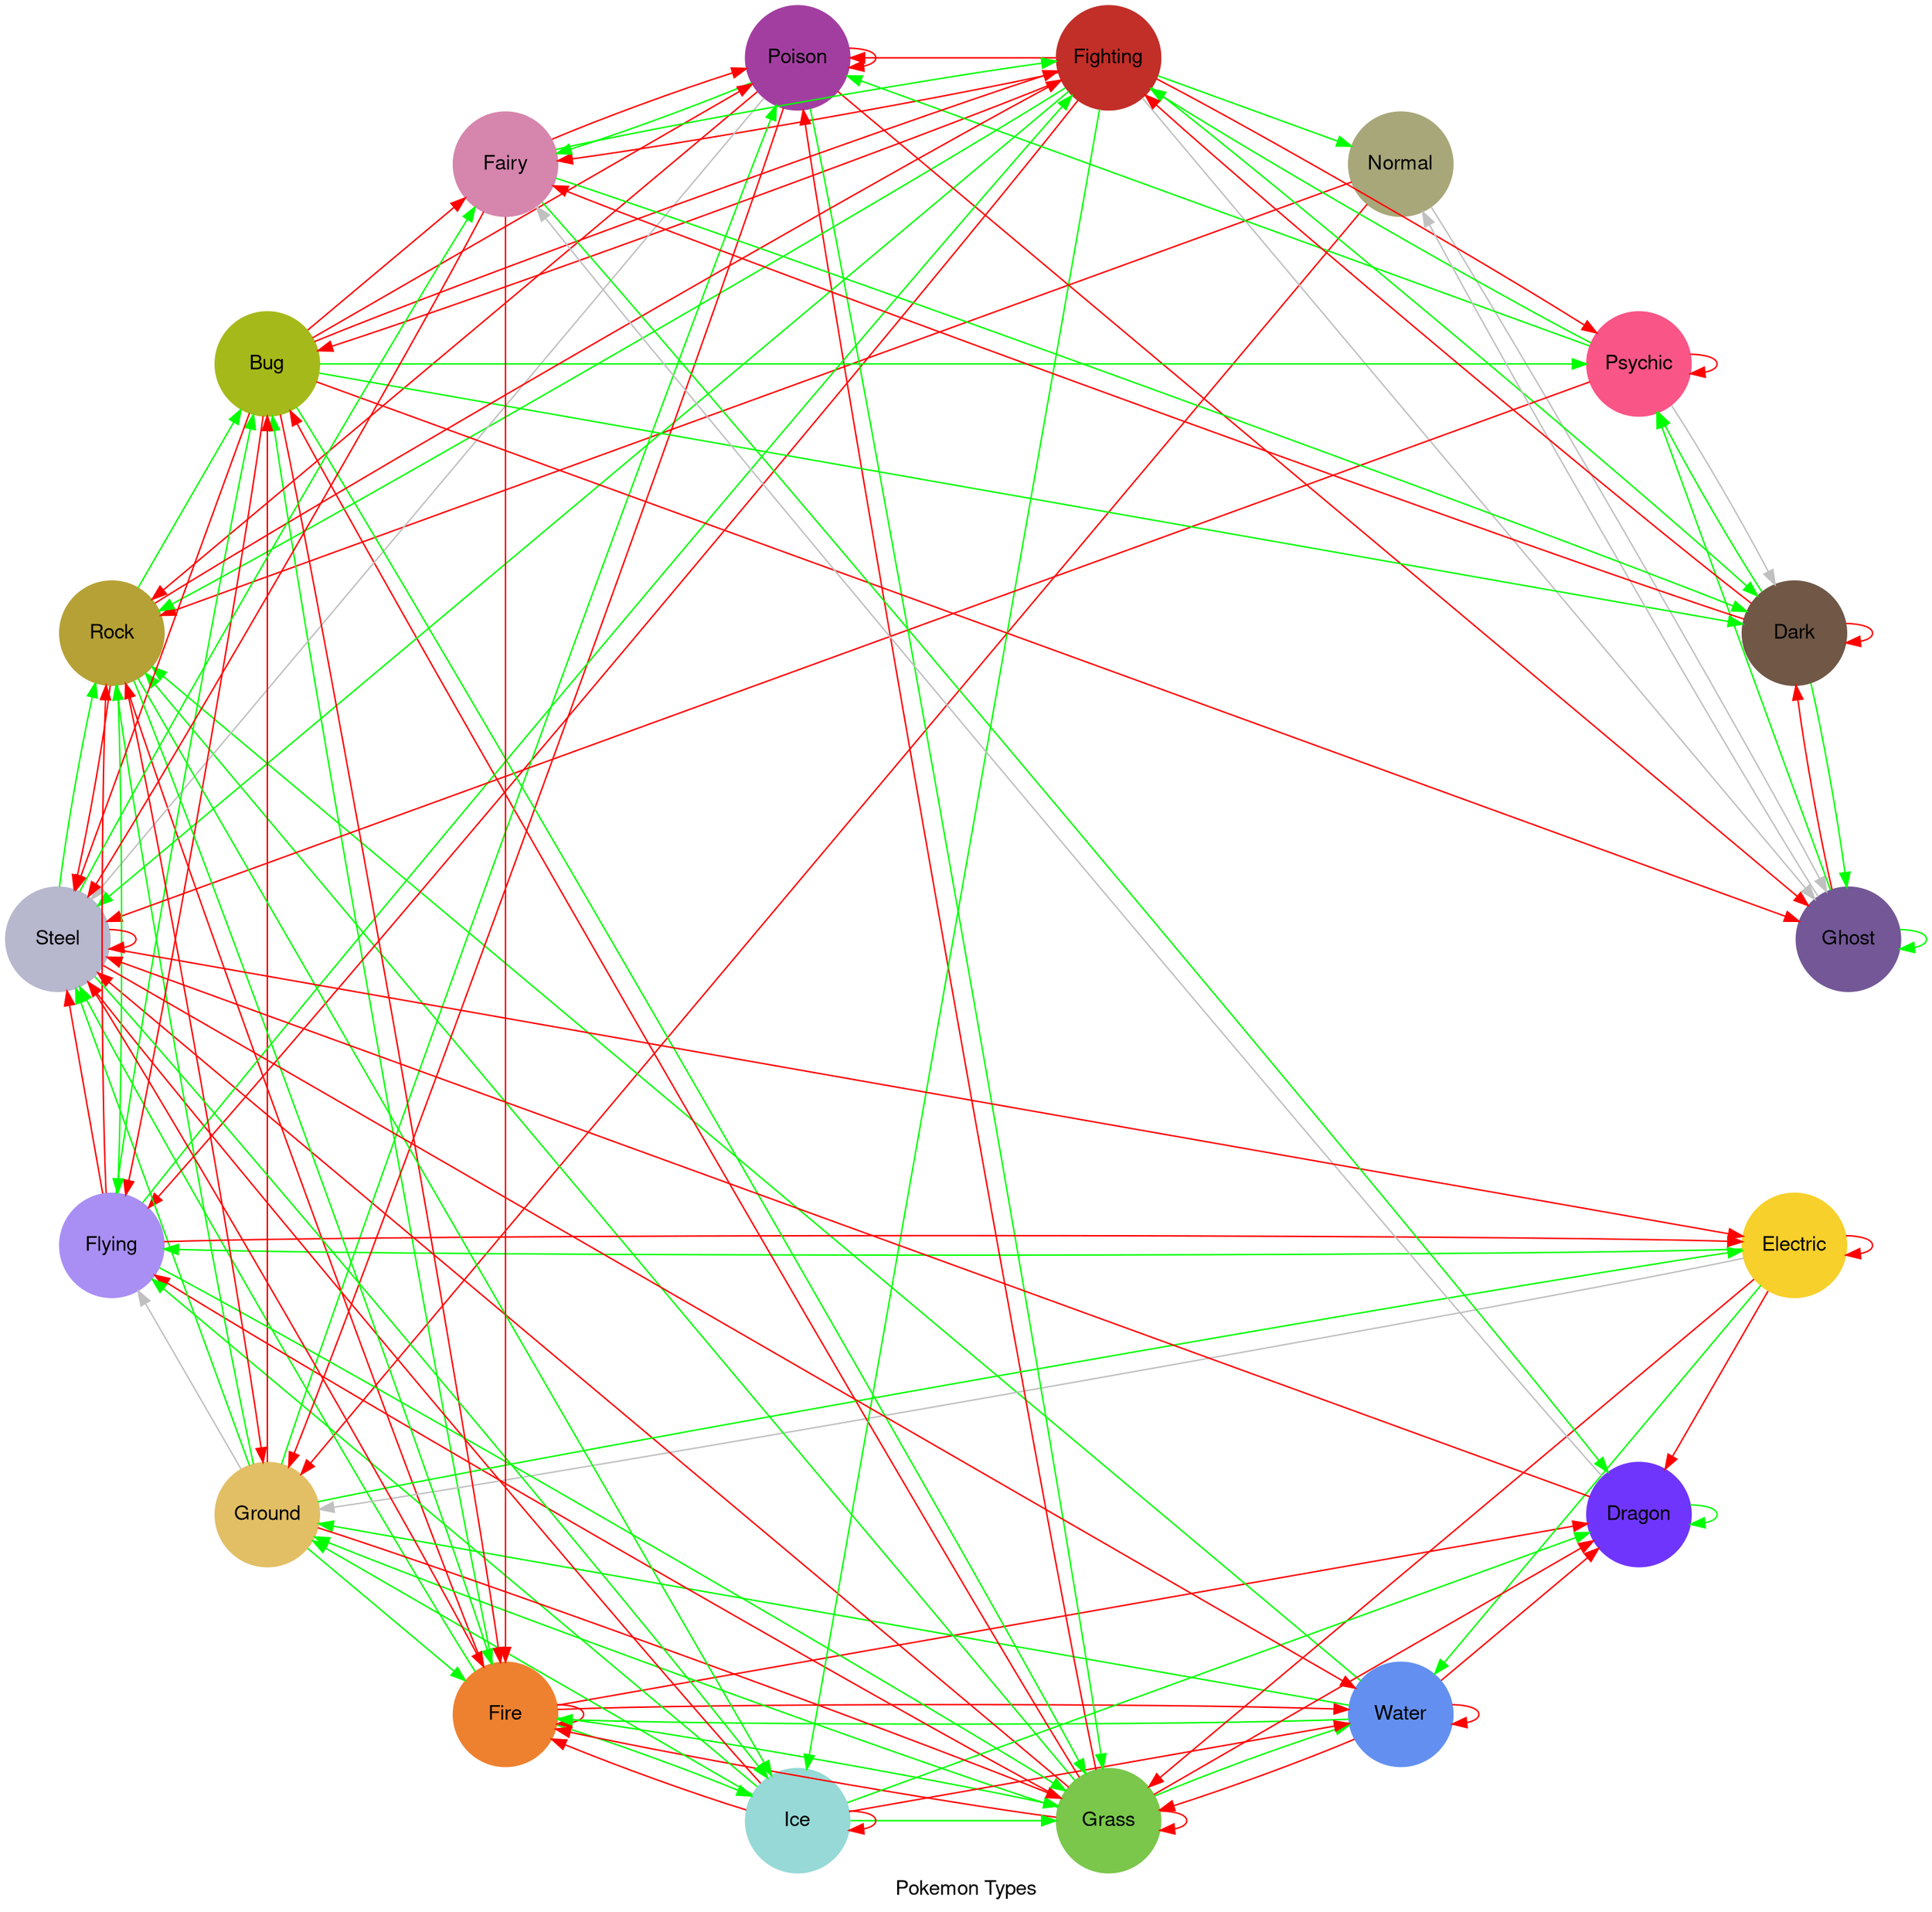 digraph "Pokemon Types" {
	graph [fontname="Helvetica,Arial,sans-serif" label="Pokemon Types" layout=circo mindist=2]
	node [fixedsize=true fontname="Helvetica,Arial,sans-serif" shape=circle style=filled width=1]
	normal [label=Normal color="#A8A77A"]
	fire [label=Fire color="#EE8130"]
	water [label=Water color="#6390F0"]
	electric [label=Electric color="#F7D02C"]
	grass [label=Grass color="#7AC74C"]
	ice [label=Ice color="#96D9D6"]
	fighting [label=Fighting color="#C22E28"]
	poison [label=Poison color="#A33EA1"]
	ground [label=Ground color="#E2BF65"]
	flying [label=Flying color="#A98FF3"]
	psychic [label=Psychic color="#F95587"]
	bug [label=Bug color="#A6B91A"]
	rock [label=Rock color="#B6A136"]
	ghost [label=Ghost color="#735797"]
	dragon [label=Dragon color="#6F35FC"]
	dark [label=Dark color="#705746"]
	steel [label=Steel color="#B7B7CE"]
	fairy [label=Fairy color="#D685AD"]
	normal -> rock [color=red]
	normal -> ground [color=red]
	normal -> ghost [color=grey]
	fire -> grass [color=green]
	fire -> ice [color=green]
	fire -> bug [color=green]
	fire -> steel [color=green]
	fire -> fire [color=red]
	fire -> water [color=red]
	fire -> rock [color=red]
	fire -> dragon [color=red]
	water -> fire [color=green]
	water -> ground [color=green]
	water -> rock [color=green]
	water -> water [color=red]
	water -> grass [color=red]
	water -> dragon [color=red]
	electric -> water [color=green]
	electric -> flying [color=green]
	electric -> electric [color=red]
	electric -> grass [color=red]
	electric -> dragon [color=red]
	electric -> ground [color=grey]
	grass -> water [color=green]
	grass -> ground [color=green]
	grass -> rock [color=green]
	grass -> fire [color=red]
	grass -> grass [color=red]
	grass -> poison [color=red]
	grass -> flying [color=red]
	grass -> bug [color=red]
	grass -> dragon [color=red]
	grass -> steel [color=red]
	ice -> grass [color=green]
	ice -> ground [color=green]
	ice -> flying [color=green]
	ice -> dragon [color=green]
	ice -> fire [color=red]
	ice -> water [color=red]
	ice -> ice [color=red]
	ice -> steel [color=red]
	fighting -> normal [color=green]
	fighting -> ice [color=green]
	fighting -> rock [color=green]
	fighting -> dark [color=green]
	fighting -> steel [color=green]
	fighting -> poison [color=red]
	fighting -> flying [color=red]
	fighting -> psychic [color=red]
	fighting -> bug [color=red]
	fighting -> fairy [color=red]
	fighting -> ghost [color=grey]
	poison -> grass [color=green]
	poison -> fairy [color=green]
	poison -> poison [color=red]
	poison -> ground [color=red]
	poison -> rock [color=red]
	poison -> ghost [color=red]
	poison -> steel [color=grey]
	ground -> fire [color=green]
	ground -> electric [color=green]
	ground -> poison [color=green]
	ground -> rock [color=green]
	ground -> steel [color=green]
	ground -> grass [color=red]
	ground -> bug [color=red]
	ground -> flying [color=grey]
	flying -> grass [color=green]
	flying -> fighting [color=green]
	flying -> bug [color=green]
	flying -> electric [color=red]
	flying -> rock [color=red]
	flying -> steel [color=red]
	psychic -> fighting [color=green]
	psychic -> poison [color=green]
	psychic -> psychic [color=red]
	psychic -> steel [color=red]
	psychic -> dark [color=grey]
	bug -> grass [color=green]
	bug -> psychic [color=green]
	bug -> dark [color=green]
	bug -> fire [color=red]
	bug -> fighting [color=red]
	bug -> poison [color=red]
	bug -> flying [color=red]
	bug -> ghost [color=red]
	bug -> steel [color=red]
	bug -> fairy [color=red]
	rock -> fire [color=green]
	rock -> ice [color=green]
	rock -> flying [color=green]
	rock -> bug [color=green]
	rock -> fighting [color=red]
	rock -> ground [color=red]
	rock -> steel [color=red]
	ghost -> psychic [color=green]
	ghost -> ghost [color=green]
	ghost -> dark [color=red]
	ghost -> normal [color=grey]
	dragon -> dragon [color=green]
	dragon -> steel [color=red]
	dragon -> fairy [color=grey]
	dark -> psychic [color=green]
	dark -> ghost [color=green]
	dark -> fighting [color=red]
	dark -> dark [color=red]
	dark -> fairy [color=red]
	steel -> ice [color=green]
	steel -> rock [color=green]
	steel -> fairy [color=green]
	steel -> fire [color=red]
	steel -> water [color=red]
	steel -> electric [color=red]
	steel -> steel [color=red]
	fairy -> fighting [color=green]
	fairy -> dragon [color=green]
	fairy -> dark [color=green]
	fairy -> fire [color=red]
	fairy -> poison [color=red]
	fairy -> steel [color=red]
}
